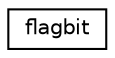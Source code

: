 digraph "Graphical Class Hierarchy"
{
  edge [fontname="Helvetica",fontsize="10",labelfontname="Helvetica",labelfontsize="10"];
  node [fontname="Helvetica",fontsize="10",shape=record];
  rankdir="LR";
  Node0 [label="flagbit",height=0.2,width=0.4,color="black", fillcolor="white", style="filled",URL="$structflagbit.html"];
}
